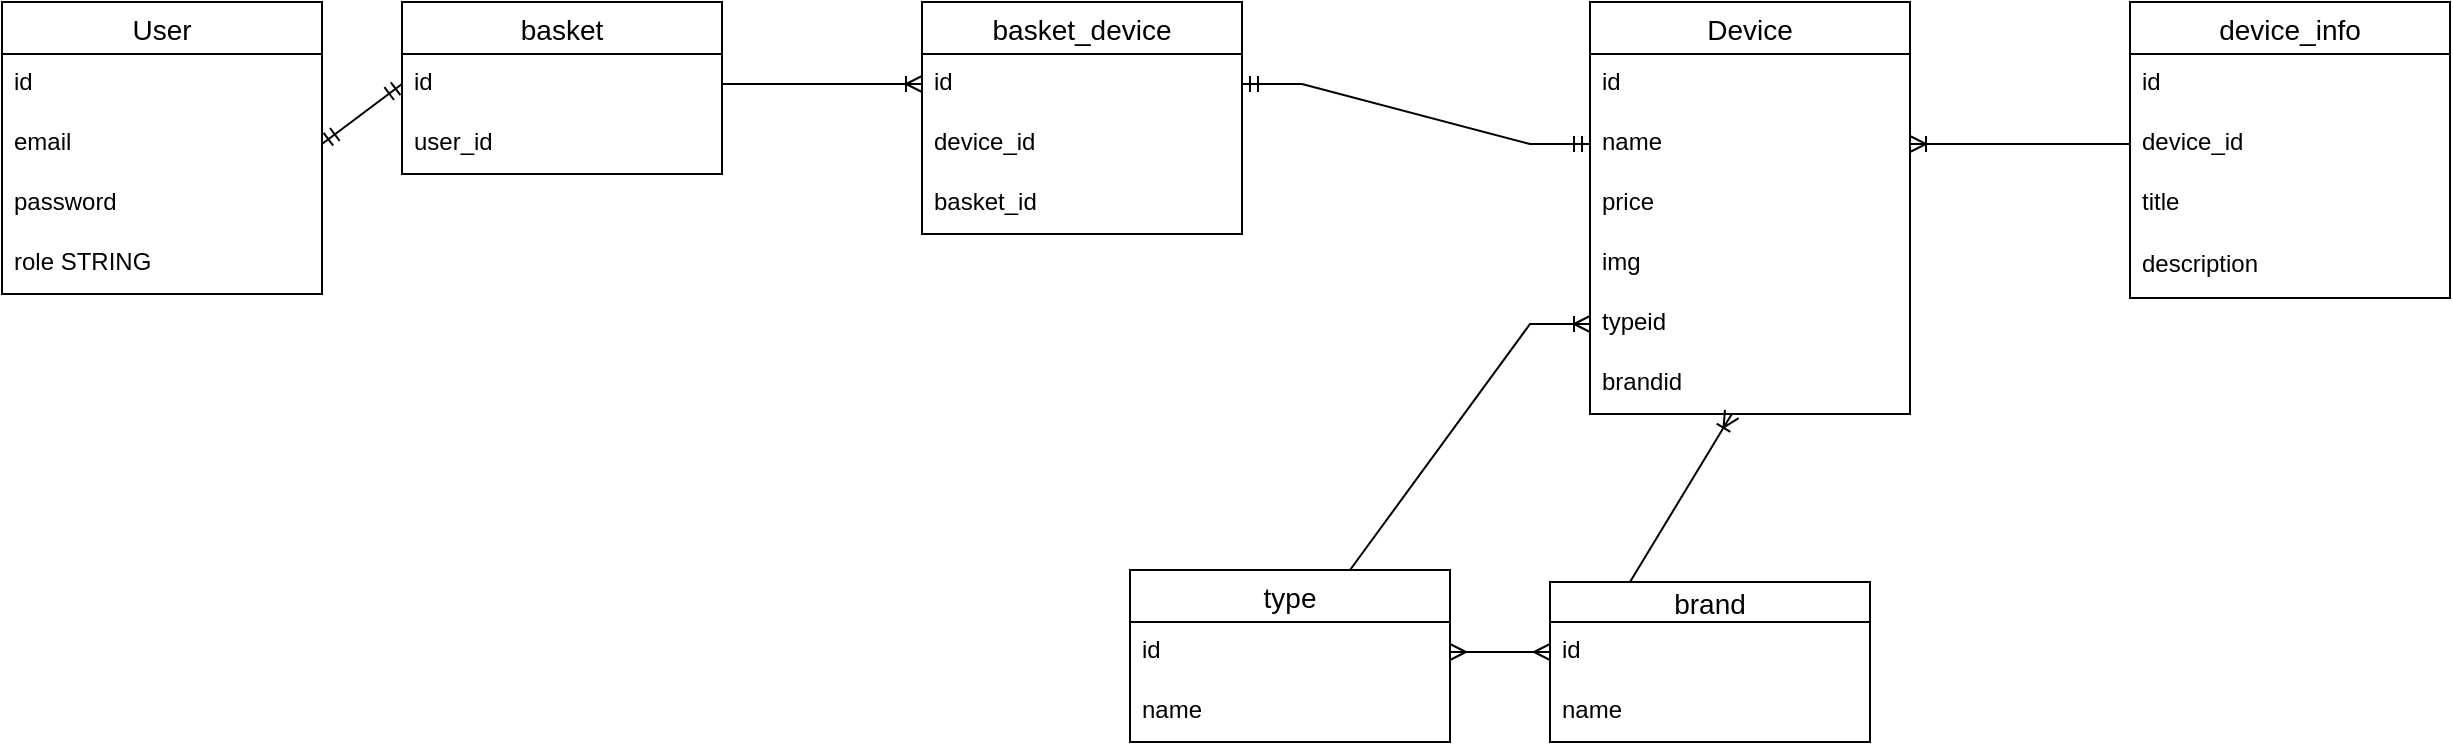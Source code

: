 <mxfile version="17.1.3" type="device"><diagram id="dnKfIHnxftt4SP3cfQEu" name="Page-1"><mxGraphModel dx="1038" dy="547" grid="1" gridSize="10" guides="1" tooltips="1" connect="1" arrows="1" fold="1" page="1" pageScale="1" pageWidth="827" pageHeight="1169" math="0" shadow="0"><root><mxCell id="0"/><mxCell id="1" parent="0"/><mxCell id="BTm05oVaScx4wLSEsXQA-1" value="User" style="swimlane;fontStyle=0;childLayout=stackLayout;horizontal=1;startSize=26;horizontalStack=0;resizeParent=1;resizeParentMax=0;resizeLast=0;collapsible=1;marginBottom=0;align=center;fontSize=14;" parent="1" vertex="1"><mxGeometry x="110" y="220" width="160" height="146" as="geometry"/></mxCell><mxCell id="BTm05oVaScx4wLSEsXQA-2" value="id" style="text;strokeColor=none;fillColor=none;spacingLeft=4;spacingRight=4;overflow=hidden;rotatable=0;points=[[0,0.5],[1,0.5]];portConstraint=eastwest;fontSize=12;" parent="BTm05oVaScx4wLSEsXQA-1" vertex="1"><mxGeometry y="26" width="160" height="30" as="geometry"/></mxCell><mxCell id="BTm05oVaScx4wLSEsXQA-3" value="email" style="text;strokeColor=none;fillColor=none;spacingLeft=4;spacingRight=4;overflow=hidden;rotatable=0;points=[[0,0.5],[1,0.5]];portConstraint=eastwest;fontSize=12;" parent="BTm05oVaScx4wLSEsXQA-1" vertex="1"><mxGeometry y="56" width="160" height="30" as="geometry"/></mxCell><mxCell id="BTm05oVaScx4wLSEsXQA-4" value="password" style="text;strokeColor=none;fillColor=none;spacingLeft=4;spacingRight=4;overflow=hidden;rotatable=0;points=[[0,0.5],[1,0.5]];portConstraint=eastwest;fontSize=12;" parent="BTm05oVaScx4wLSEsXQA-1" vertex="1"><mxGeometry y="86" width="160" height="30" as="geometry"/></mxCell><mxCell id="BTm05oVaScx4wLSEsXQA-5" value="role STRING" style="text;strokeColor=none;fillColor=none;spacingLeft=4;spacingRight=4;overflow=hidden;rotatable=0;points=[[0,0.5],[1,0.5]];portConstraint=eastwest;fontSize=12;" parent="BTm05oVaScx4wLSEsXQA-1" vertex="1"><mxGeometry y="116" width="160" height="30" as="geometry"/></mxCell><mxCell id="BTm05oVaScx4wLSEsXQA-6" value="basket" style="swimlane;fontStyle=0;childLayout=stackLayout;horizontal=1;startSize=26;horizontalStack=0;resizeParent=1;resizeParentMax=0;resizeLast=0;collapsible=1;marginBottom=0;align=center;fontSize=14;" parent="1" vertex="1"><mxGeometry x="310" y="220" width="160" height="86" as="geometry"/></mxCell><mxCell id="BTm05oVaScx4wLSEsXQA-7" value="id" style="text;strokeColor=none;fillColor=none;spacingLeft=4;spacingRight=4;overflow=hidden;rotatable=0;points=[[0,0.5],[1,0.5]];portConstraint=eastwest;fontSize=12;" parent="BTm05oVaScx4wLSEsXQA-6" vertex="1"><mxGeometry y="26" width="160" height="30" as="geometry"/></mxCell><mxCell id="BTm05oVaScx4wLSEsXQA-8" value="user_id" style="text;strokeColor=none;fillColor=none;spacingLeft=4;spacingRight=4;overflow=hidden;rotatable=0;points=[[0,0.5],[1,0.5]];portConstraint=eastwest;fontSize=12;" parent="BTm05oVaScx4wLSEsXQA-6" vertex="1"><mxGeometry y="56" width="160" height="30" as="geometry"/></mxCell><mxCell id="BTm05oVaScx4wLSEsXQA-11" value="" style="fontSize=12;html=1;endArrow=ERmandOne;startArrow=ERmandOne;rounded=0;entryX=0;entryY=0.5;entryDx=0;entryDy=0;exitX=1;exitY=0.5;exitDx=0;exitDy=0;" parent="1" source="BTm05oVaScx4wLSEsXQA-3" target="BTm05oVaScx4wLSEsXQA-7" edge="1"><mxGeometry width="100" height="100" relative="1" as="geometry"><mxPoint x="250" y="500" as="sourcePoint"/><mxPoint x="350" y="400" as="targetPoint"/></mxGeometry></mxCell><mxCell id="BTm05oVaScx4wLSEsXQA-12" value="Device" style="swimlane;fontStyle=0;childLayout=stackLayout;horizontal=1;startSize=26;horizontalStack=0;resizeParent=1;resizeParentMax=0;resizeLast=0;collapsible=1;marginBottom=0;align=center;fontSize=14;" parent="1" vertex="1"><mxGeometry x="904" y="220" width="160" height="206" as="geometry"/></mxCell><mxCell id="BTm05oVaScx4wLSEsXQA-13" value="id" style="text;strokeColor=none;fillColor=none;spacingLeft=4;spacingRight=4;overflow=hidden;rotatable=0;points=[[0,0.5],[1,0.5]];portConstraint=eastwest;fontSize=12;" parent="BTm05oVaScx4wLSEsXQA-12" vertex="1"><mxGeometry y="26" width="160" height="30" as="geometry"/></mxCell><mxCell id="BTm05oVaScx4wLSEsXQA-14" value="name" style="text;strokeColor=none;fillColor=none;spacingLeft=4;spacingRight=4;overflow=hidden;rotatable=0;points=[[0,0.5],[1,0.5]];portConstraint=eastwest;fontSize=12;" parent="BTm05oVaScx4wLSEsXQA-12" vertex="1"><mxGeometry y="56" width="160" height="30" as="geometry"/></mxCell><mxCell id="BTm05oVaScx4wLSEsXQA-15" value="price" style="text;strokeColor=none;fillColor=none;spacingLeft=4;spacingRight=4;overflow=hidden;rotatable=0;points=[[0,0.5],[1,0.5]];portConstraint=eastwest;fontSize=12;" parent="BTm05oVaScx4wLSEsXQA-12" vertex="1"><mxGeometry y="86" width="160" height="30" as="geometry"/></mxCell><mxCell id="BTm05oVaScx4wLSEsXQA-16" value="img" style="text;strokeColor=none;fillColor=none;spacingLeft=4;spacingRight=4;overflow=hidden;rotatable=0;points=[[0,0.5],[1,0.5]];portConstraint=eastwest;fontSize=12;" parent="BTm05oVaScx4wLSEsXQA-12" vertex="1"><mxGeometry y="116" width="160" height="30" as="geometry"/></mxCell><mxCell id="BTm05oVaScx4wLSEsXQA-18" value="typeid" style="text;strokeColor=none;fillColor=none;spacingLeft=4;spacingRight=4;overflow=hidden;rotatable=0;points=[[0,0.5],[1,0.5]];portConstraint=eastwest;fontSize=12;" parent="BTm05oVaScx4wLSEsXQA-12" vertex="1"><mxGeometry y="146" width="160" height="30" as="geometry"/></mxCell><mxCell id="BTm05oVaScx4wLSEsXQA-17" value="brandid" style="text;strokeColor=none;fillColor=none;spacingLeft=4;spacingRight=4;overflow=hidden;rotatable=0;points=[[0,0.5],[1,0.5]];portConstraint=eastwest;fontSize=12;" parent="BTm05oVaScx4wLSEsXQA-12" vertex="1"><mxGeometry y="176" width="160" height="30" as="geometry"/></mxCell><mxCell id="BTm05oVaScx4wLSEsXQA-32" value="brand" style="swimlane;fontStyle=0;childLayout=stackLayout;horizontal=1;startSize=20;horizontalStack=0;resizeParent=1;resizeParentMax=0;resizeLast=0;collapsible=1;marginBottom=0;align=center;fontSize=14;" parent="1" vertex="1"><mxGeometry x="884" y="510" width="160" height="80" as="geometry"/></mxCell><mxCell id="BTm05oVaScx4wLSEsXQA-33" value="id" style="text;strokeColor=none;fillColor=none;spacingLeft=4;spacingRight=4;overflow=hidden;rotatable=0;points=[[0,0.5],[1,0.5]];portConstraint=eastwest;fontSize=12;" parent="BTm05oVaScx4wLSEsXQA-32" vertex="1"><mxGeometry y="20" width="160" height="30" as="geometry"/></mxCell><mxCell id="BTm05oVaScx4wLSEsXQA-34" value="name" style="text;strokeColor=none;fillColor=none;spacingLeft=4;spacingRight=4;overflow=hidden;rotatable=0;points=[[0,0.5],[1,0.5]];portConstraint=eastwest;fontSize=12;" parent="BTm05oVaScx4wLSEsXQA-32" vertex="1"><mxGeometry y="50" width="160" height="30" as="geometry"/></mxCell><mxCell id="BTm05oVaScx4wLSEsXQA-36" value="type" style="swimlane;fontStyle=0;childLayout=stackLayout;horizontal=1;startSize=26;horizontalStack=0;resizeParent=1;resizeParentMax=0;resizeLast=0;collapsible=1;marginBottom=0;align=center;fontSize=14;" parent="1" vertex="1"><mxGeometry x="674" y="504" width="160" height="86" as="geometry"/></mxCell><mxCell id="BTm05oVaScx4wLSEsXQA-37" value="id" style="text;strokeColor=none;fillColor=none;spacingLeft=4;spacingRight=4;overflow=hidden;rotatable=0;points=[[0,0.5],[1,0.5]];portConstraint=eastwest;fontSize=12;" parent="BTm05oVaScx4wLSEsXQA-36" vertex="1"><mxGeometry y="26" width="160" height="30" as="geometry"/></mxCell><mxCell id="BTm05oVaScx4wLSEsXQA-38" value="name" style="text;strokeColor=none;fillColor=none;spacingLeft=4;spacingRight=4;overflow=hidden;rotatable=0;points=[[0,0.5],[1,0.5]];portConstraint=eastwest;fontSize=12;" parent="BTm05oVaScx4wLSEsXQA-36" vertex="1"><mxGeometry y="56" width="160" height="30" as="geometry"/></mxCell><mxCell id="BTm05oVaScx4wLSEsXQA-40" value="" style="edgeStyle=entityRelationEdgeStyle;fontSize=12;html=1;endArrow=ERoneToMany;rounded=0;entryX=0;entryY=0.5;entryDx=0;entryDy=0;exitX=0.5;exitY=0;exitDx=0;exitDy=0;" parent="1" source="BTm05oVaScx4wLSEsXQA-36" target="BTm05oVaScx4wLSEsXQA-18" edge="1"><mxGeometry width="100" height="100" relative="1" as="geometry"><mxPoint x="555" y="550" as="sourcePoint"/><mxPoint x="655" y="450" as="targetPoint"/></mxGeometry></mxCell><mxCell id="BTm05oVaScx4wLSEsXQA-42" value="" style="fontSize=12;html=1;endArrow=ERoneToMany;rounded=0;exitX=0.25;exitY=0;exitDx=0;exitDy=0;" parent="1" source="BTm05oVaScx4wLSEsXQA-32" target="BTm05oVaScx4wLSEsXQA-17" edge="1"><mxGeometry width="100" height="100" relative="1" as="geometry"><mxPoint x="555" y="550" as="sourcePoint"/><mxPoint x="655" y="450" as="targetPoint"/></mxGeometry></mxCell><mxCell id="BTm05oVaScx4wLSEsXQA-44" value="" style="edgeStyle=entityRelationEdgeStyle;fontSize=12;html=1;endArrow=ERmany;startArrow=ERmany;rounded=0;entryX=0;entryY=0.5;entryDx=0;entryDy=0;exitX=1;exitY=0.5;exitDx=0;exitDy=0;" parent="1" source="BTm05oVaScx4wLSEsXQA-37" target="BTm05oVaScx4wLSEsXQA-33" edge="1"><mxGeometry width="100" height="100" relative="1" as="geometry"><mxPoint x="784" y="430" as="sourcePoint"/><mxPoint x="884" y="330" as="targetPoint"/></mxGeometry></mxCell><mxCell id="BTm05oVaScx4wLSEsXQA-45" value="device_info" style="swimlane;fontStyle=0;childLayout=stackLayout;horizontal=1;startSize=26;horizontalStack=0;resizeParent=1;resizeParentMax=0;resizeLast=0;collapsible=1;marginBottom=0;align=center;fontSize=14;" parent="1" vertex="1"><mxGeometry x="1174" y="220" width="160" height="148" as="geometry"><mxRectangle x="630" y="30" width="100" height="26" as="alternateBounds"/></mxGeometry></mxCell><mxCell id="BTm05oVaScx4wLSEsXQA-46" value="id" style="text;strokeColor=none;fillColor=none;spacingLeft=4;spacingRight=4;overflow=hidden;rotatable=0;points=[[0,0.5],[1,0.5]];portConstraint=eastwest;fontSize=12;" parent="BTm05oVaScx4wLSEsXQA-45" vertex="1"><mxGeometry y="26" width="160" height="30" as="geometry"/></mxCell><mxCell id="BTm05oVaScx4wLSEsXQA-47" value="device_id" style="text;strokeColor=none;fillColor=none;spacingLeft=4;spacingRight=4;overflow=hidden;rotatable=0;points=[[0,0.5],[1,0.5]];portConstraint=eastwest;fontSize=12;" parent="BTm05oVaScx4wLSEsXQA-45" vertex="1"><mxGeometry y="56" width="160" height="30" as="geometry"/></mxCell><mxCell id="BTm05oVaScx4wLSEsXQA-48" value="title" style="text;strokeColor=none;fillColor=none;spacingLeft=4;spacingRight=4;overflow=hidden;rotatable=0;points=[[0,0.5],[1,0.5]];portConstraint=eastwest;fontSize=12;" parent="BTm05oVaScx4wLSEsXQA-45" vertex="1"><mxGeometry y="86" width="160" height="31" as="geometry"/></mxCell><mxCell id="BTm05oVaScx4wLSEsXQA-57" value="description" style="text;strokeColor=none;fillColor=none;spacingLeft=4;spacingRight=4;overflow=hidden;rotatable=0;points=[[0,0.5],[1,0.5]];portConstraint=eastwest;fontSize=12;" parent="BTm05oVaScx4wLSEsXQA-45" vertex="1"><mxGeometry y="117" width="160" height="31" as="geometry"/></mxCell><mxCell id="BTm05oVaScx4wLSEsXQA-58" value="" style="edgeStyle=entityRelationEdgeStyle;fontSize=12;html=1;endArrow=ERoneToMany;rounded=0;entryX=1;entryY=0.5;entryDx=0;entryDy=0;exitX=0;exitY=0.5;exitDx=0;exitDy=0;" parent="1" source="BTm05oVaScx4wLSEsXQA-47" target="BTm05oVaScx4wLSEsXQA-14" edge="1"><mxGeometry width="100" height="100" relative="1" as="geometry"><mxPoint x="1014" y="200" as="sourcePoint"/><mxPoint x="1114" y="100" as="targetPoint"/></mxGeometry></mxCell><mxCell id="BTm05oVaScx4wLSEsXQA-59" value="basket_device" style="swimlane;fontStyle=0;childLayout=stackLayout;horizontal=1;startSize=26;horizontalStack=0;resizeParent=1;resizeParentMax=0;resizeLast=0;collapsible=1;marginBottom=0;align=center;fontSize=14;" parent="1" vertex="1"><mxGeometry x="570" y="220" width="160" height="116" as="geometry"/></mxCell><mxCell id="BTm05oVaScx4wLSEsXQA-60" value="id" style="text;strokeColor=none;fillColor=none;spacingLeft=4;spacingRight=4;overflow=hidden;rotatable=0;points=[[0,0.5],[1,0.5]];portConstraint=eastwest;fontSize=12;" parent="BTm05oVaScx4wLSEsXQA-59" vertex="1"><mxGeometry y="26" width="160" height="30" as="geometry"/></mxCell><mxCell id="BTm05oVaScx4wLSEsXQA-61" value="device_id" style="text;strokeColor=none;fillColor=none;spacingLeft=4;spacingRight=4;overflow=hidden;rotatable=0;points=[[0,0.5],[1,0.5]];portConstraint=eastwest;fontSize=12;" parent="BTm05oVaScx4wLSEsXQA-59" vertex="1"><mxGeometry y="56" width="160" height="30" as="geometry"/></mxCell><mxCell id="BTm05oVaScx4wLSEsXQA-62" value="basket_id" style="text;strokeColor=none;fillColor=none;spacingLeft=4;spacingRight=4;overflow=hidden;rotatable=0;points=[[0,0.5],[1,0.5]];portConstraint=eastwest;fontSize=12;" parent="BTm05oVaScx4wLSEsXQA-59" vertex="1"><mxGeometry y="86" width="160" height="30" as="geometry"/></mxCell><mxCell id="BTm05oVaScx4wLSEsXQA-63" value="" style="edgeStyle=entityRelationEdgeStyle;fontSize=12;html=1;endArrow=ERoneToMany;rounded=0;exitX=1;exitY=0.5;exitDx=0;exitDy=0;entryX=0;entryY=0.5;entryDx=0;entryDy=0;" parent="1" source="BTm05oVaScx4wLSEsXQA-7" target="BTm05oVaScx4wLSEsXQA-60" edge="1"><mxGeometry width="100" height="100" relative="1" as="geometry"><mxPoint x="650" y="490" as="sourcePoint"/><mxPoint x="750" y="390" as="targetPoint"/></mxGeometry></mxCell><mxCell id="BTm05oVaScx4wLSEsXQA-64" value="" style="edgeStyle=entityRelationEdgeStyle;fontSize=12;html=1;endArrow=ERmandOne;startArrow=ERmandOne;rounded=0;exitX=1;exitY=0.5;exitDx=0;exitDy=0;" parent="1" source="BTm05oVaScx4wLSEsXQA-60" target="BTm05oVaScx4wLSEsXQA-14" edge="1"><mxGeometry width="100" height="100" relative="1" as="geometry"><mxPoint x="650" y="490" as="sourcePoint"/><mxPoint x="750" y="390" as="targetPoint"/></mxGeometry></mxCell></root></mxGraphModel></diagram></mxfile>